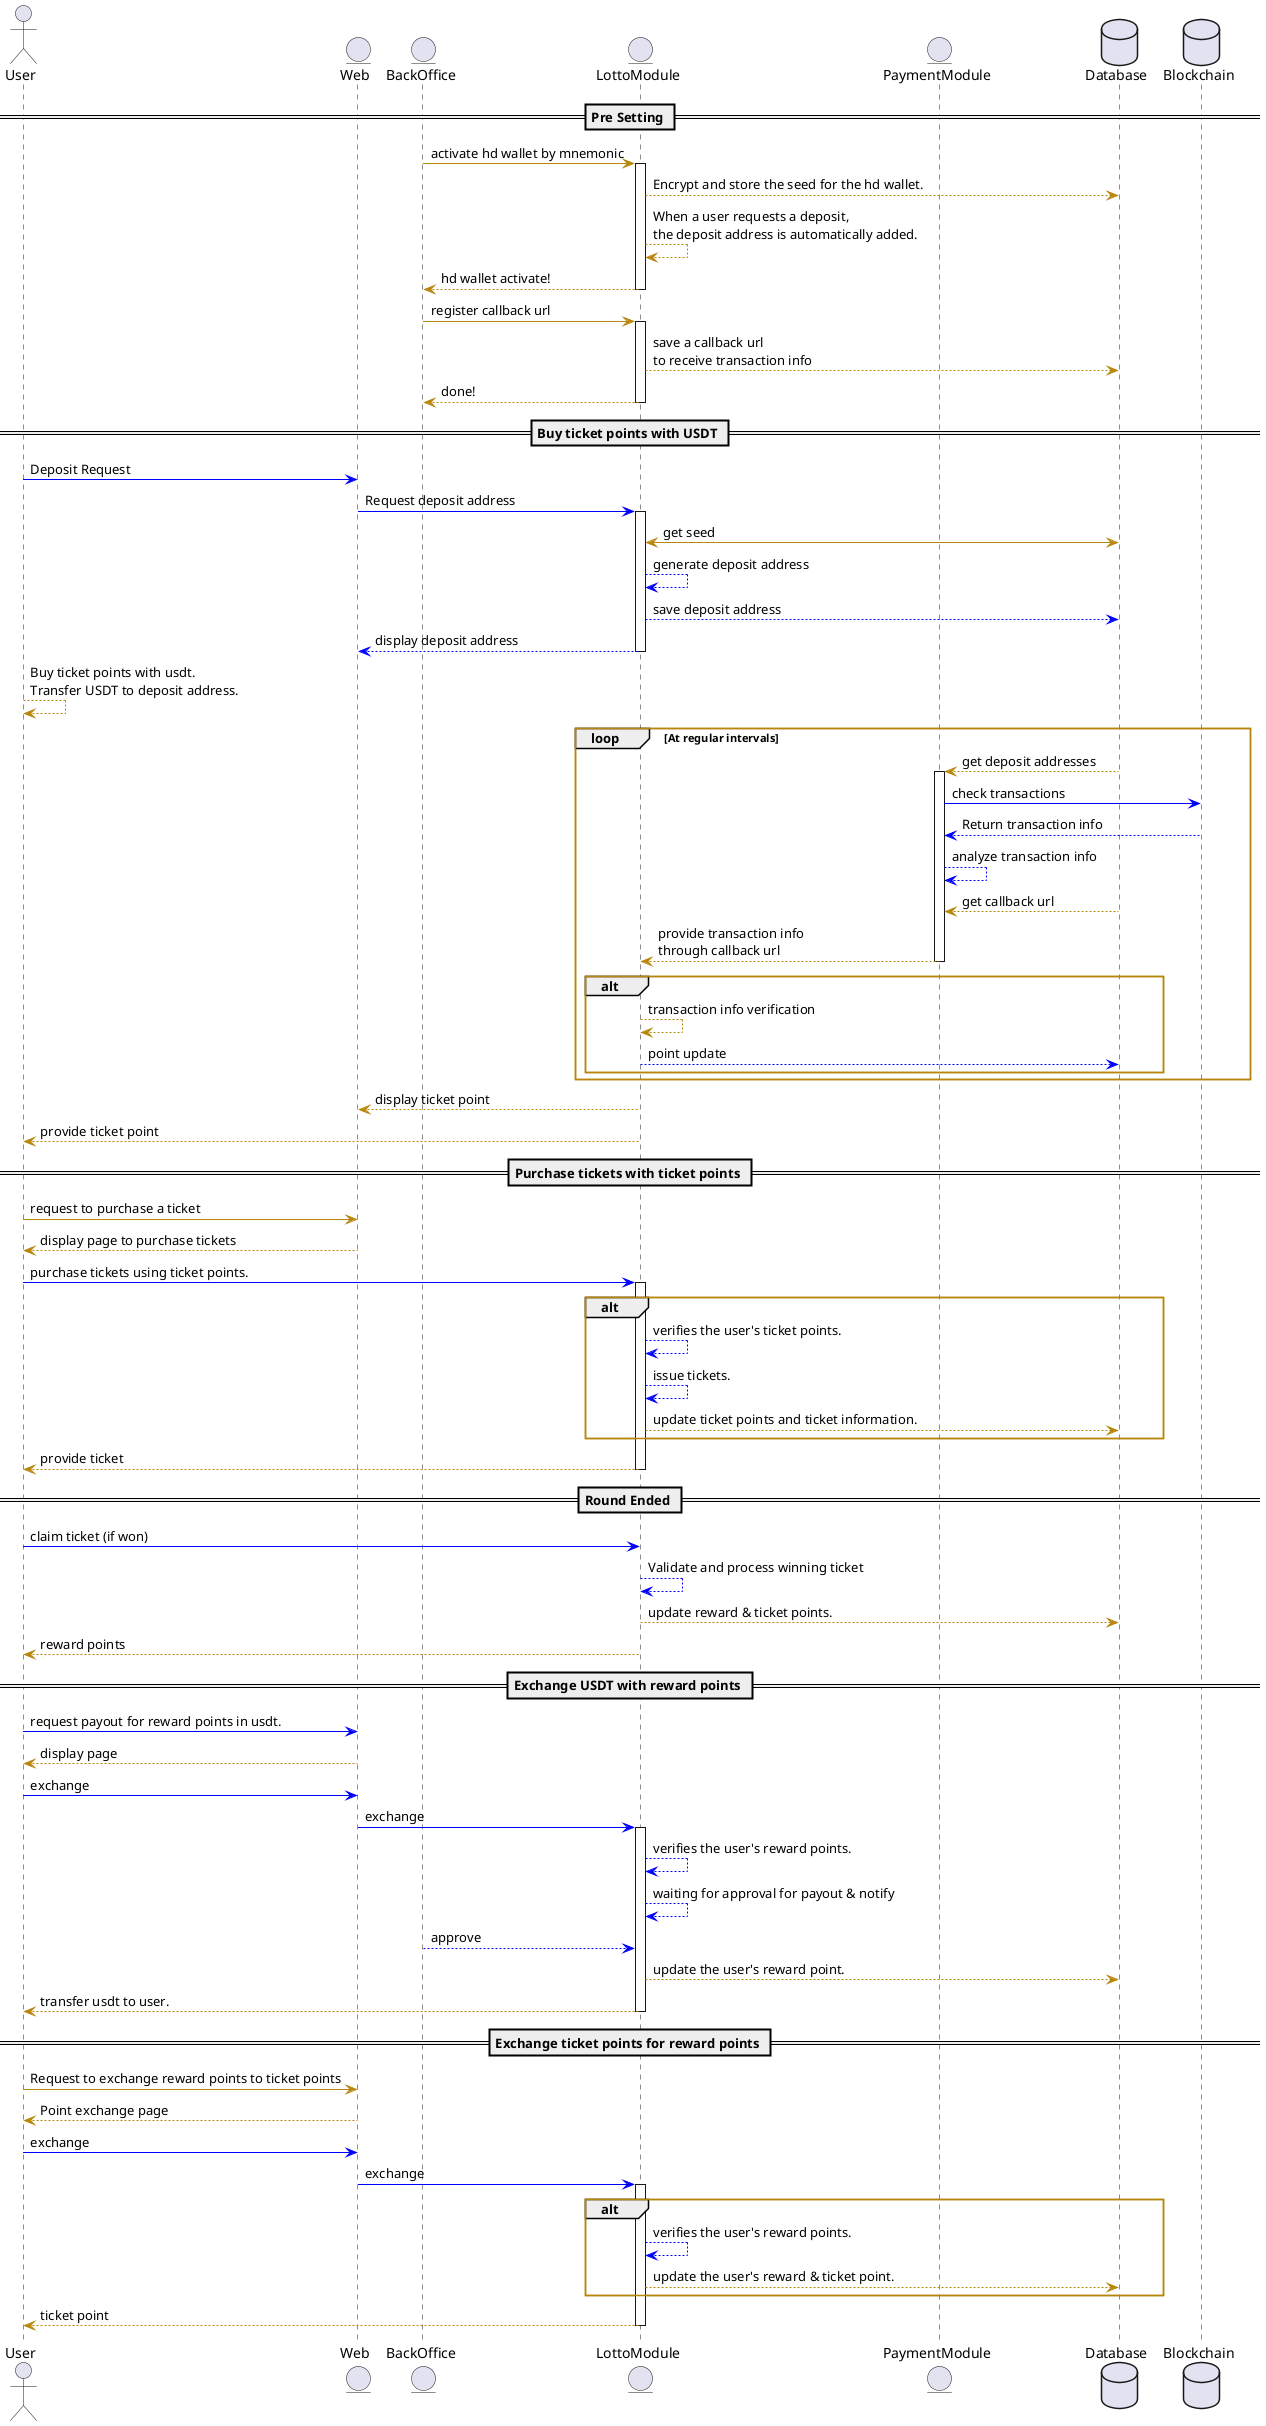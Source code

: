 @startuml
!define RECTANGLE_CLASS
!define RECTANGLE_BLUE Class<<BLUE>>

skinparam shadowing false
skinparam backgroundColor #FFFFFF
skinparam ArrowColor #0000FF
skinparam activity {
    BackgroundColor<<BLUE>> #ADD8E6
    BorderColor<<BLUE>> #00008B
    FontColor<<BLUE>> #00008B
    FontSize 12
}
skinparam class {
    BackgroundColor #FEFECE
    BorderColor #B8860B
    ArrowColor #B8860B
    FontSize 12
    FontName Arial
}
skinparam usecase {
    BackgroundColor #FFFFA3
    BorderColor #FFA500
    FontSize 12
    FontName Arial
}
skinparam package {
    BackgroundColor #FFFFFF
    BorderColor #B8860B
    FontSize 12
    FontName Arial
}
skinparam participant {
    BackgroundColor #B0E0E6
    BorderColor #4682B4
    FontSize 12
    FontName Arial
}

actor User
entity Web
entity BackOffice
entity LottoModule
entity PaymentModule
database Database
database Blockchain



== Pre Setting ==

BackOffice -> LottoModule : activate hd wallet by mnemonic
activate LottoModule
LottoModule --> Database : Encrypt and store the seed for the hd wallet.
LottoModule --> LottoModule: When a user requests a deposit, \nthe deposit address is automatically added.
LottoModule --> BackOffice: hd wallet activate!
deactivate LottoModule

BackOffice -> LottoModule : register callback url
activate LottoModule
LottoModule --> Database : save a callback url \nto receive transaction info
LottoModule --> BackOffice: done!
deactivate LottoModule



== Buy ticket points with USDT ==

User -[#0000FF]> Web: Deposit Request
Web -[#0000FF]> LottoModule: Request deposit address
activate LottoModule
LottoModule <-> Database : get seed
LottoModule --[#0000FF]> LottoModule : generate deposit address
LottoModule --[#0000FF]> Database: save deposit address
LottoModule --[#0000FF]> Web: display deposit address
deactivate LottoModule

User --> User: Buy ticket points with usdt.\nTransfer USDT to deposit address.

loop At regular intervals
    PaymentModule <-- Database: get deposit addresses
    activate PaymentModule
    PaymentModule -[#0000FF]> Blockchain: check transactions
    Blockchain --[#0000FF]> PaymentModule : Return transaction info
    PaymentModule --[#0000FF]> PaymentModule: analyze transaction info
    PaymentModule <-- Database: get callback url
    PaymentModule --> LottoModule: provide transaction info \nthrough callback url
    deactivate PaymentModule
    alt
        LottoModule --> LottoModule: transaction info verification
        LottoModule --[#0000FF]> Database: point update
    end
end

LottoModule --> Web: display ticket point
LottoModule --> User: provide ticket point


== Purchase tickets with ticket points ==

User -> Web: request to purchase a ticket
Web --> User: display page to purchase tickets

User -[#0000FF]> LottoModule: purchase tickets using ticket points.

alt
    activate LottoModule
    LottoModule --[#0000FF]> LottoModule: verifies the user's ticket points.
    LottoModule --[#0000FF]> LottoModule: issue tickets.
    LottoModule --> Database: update ticket points and ticket information.
end
LottoModule --> User: provide ticket
deactivate LottoModule



== Round Ended ==

User -[#0000FF]> LottoModule : claim ticket (if won)
LottoModule --[#0000FF]> LottoModule : Validate and process winning ticket
LottoModule --> Database: update reward & ticket points.
LottoModule --> User : reward points



== Exchange USDT with reward points ==

User -[#0000FF]> Web : request payout for reward points in usdt.
Web --> User: display page
User -[#0000FF]> Web : exchange
Web -[#0000FF]> LottoModule: exchange

activate LottoModule
LottoModule --[#0000FF]> LottoModule : verifies the user's reward points.
LottoModule --[#0000FF]> LottoModule : waiting for approval for payout & notify
BackOffice --[#0000FF]> LottoModule : approve
LottoModule --> Database : update the user's reward point.
LottoModule --> User : transfer usdt to user.

deactivate LottoModule


== Exchange ticket points for reward points ==

User -> Web: Request to exchange reward points to ticket points
Web --> User: Point exchange page

User -[#0000FF]> Web : exchange
Web -[#0000FF]> LottoModule: exchange

activate LottoModule
alt
    LottoModule --[#0000FF]> LottoModule: verifies the user's reward points.
    LottoModule --> Database : update the user's reward & ticket point.
end

LottoModule --> User: ticket point
deactivate LottoModule

@enduml
